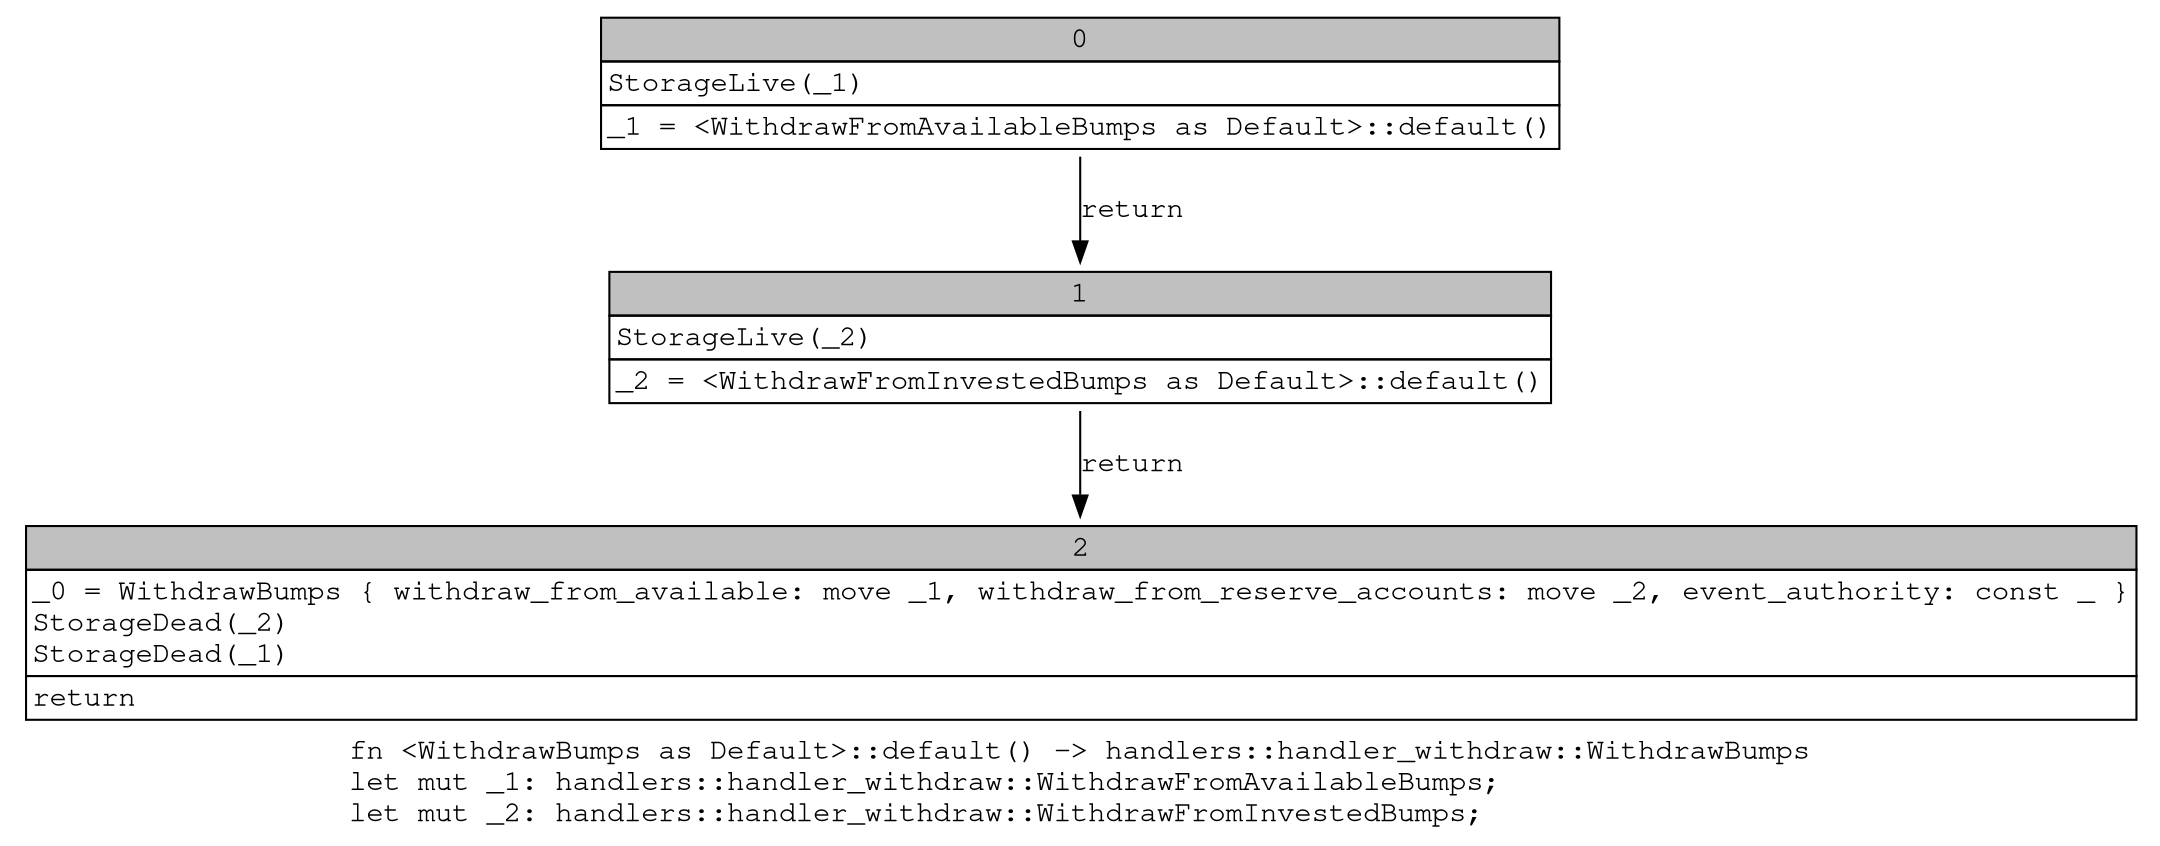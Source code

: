 digraph Mir_0_1554 {
    graph [fontname="Courier, monospace"];
    node [fontname="Courier, monospace"];
    edge [fontname="Courier, monospace"];
    label=<fn &lt;WithdrawBumps as Default&gt;::default() -&gt; handlers::handler_withdraw::WithdrawBumps<br align="left"/>let mut _1: handlers::handler_withdraw::WithdrawFromAvailableBumps;<br align="left"/>let mut _2: handlers::handler_withdraw::WithdrawFromInvestedBumps;<br align="left"/>>;
    bb0__0_1554 [shape="none", label=<<table border="0" cellborder="1" cellspacing="0"><tr><td bgcolor="gray" align="center" colspan="1">0</td></tr><tr><td align="left" balign="left">StorageLive(_1)<br/></td></tr><tr><td align="left">_1 = &lt;WithdrawFromAvailableBumps as Default&gt;::default()</td></tr></table>>];
    bb1__0_1554 [shape="none", label=<<table border="0" cellborder="1" cellspacing="0"><tr><td bgcolor="gray" align="center" colspan="1">1</td></tr><tr><td align="left" balign="left">StorageLive(_2)<br/></td></tr><tr><td align="left">_2 = &lt;WithdrawFromInvestedBumps as Default&gt;::default()</td></tr></table>>];
    bb2__0_1554 [shape="none", label=<<table border="0" cellborder="1" cellspacing="0"><tr><td bgcolor="gray" align="center" colspan="1">2</td></tr><tr><td align="left" balign="left">_0 = WithdrawBumps { withdraw_from_available: move _1, withdraw_from_reserve_accounts: move _2, event_authority: const _ }<br/>StorageDead(_2)<br/>StorageDead(_1)<br/></td></tr><tr><td align="left">return</td></tr></table>>];
    bb0__0_1554 -> bb1__0_1554 [label="return"];
    bb1__0_1554 -> bb2__0_1554 [label="return"];
}
